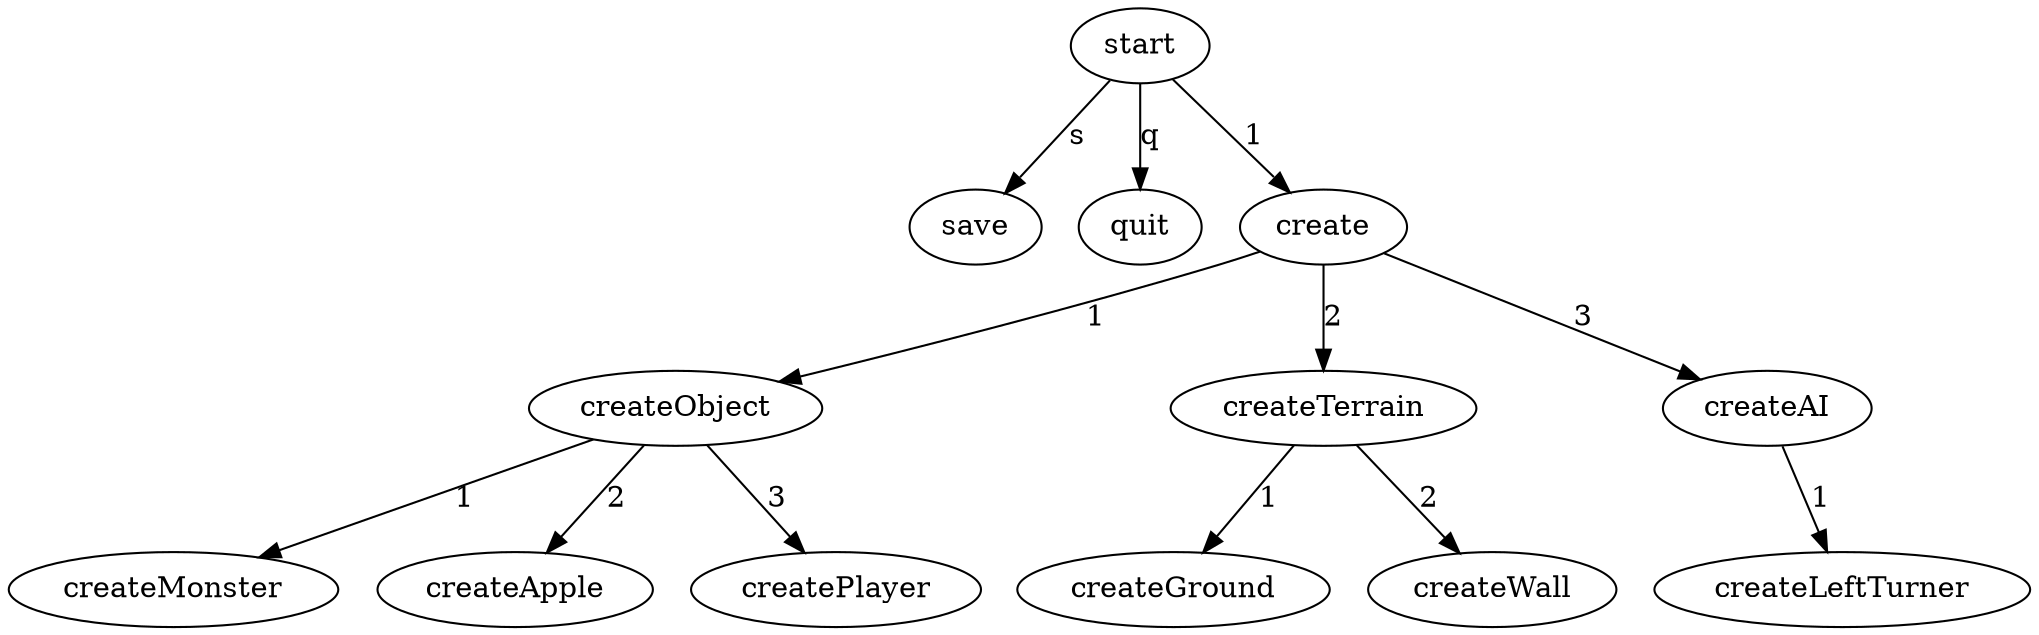 digraph levelEditorUsage {
	start -> save [ label="s"];
	start -> quit [ label="q"];
	start -> create [ label="1"];

	create -> createObject [ label="1"];
	create -> createTerrain [ label="2"];
	create -> createAI [ label="3"];

	createObject -> createMonster [ label="1"];
	createObject -> createApple [ label="2"];
	createObject -> createPlayer [ label="3"];

	createTerrain -> createGround [ label="1"];
	createTerrain -> createWall [ label="2"];

	createAI -> createLeftTurner [ label="1"];
}
